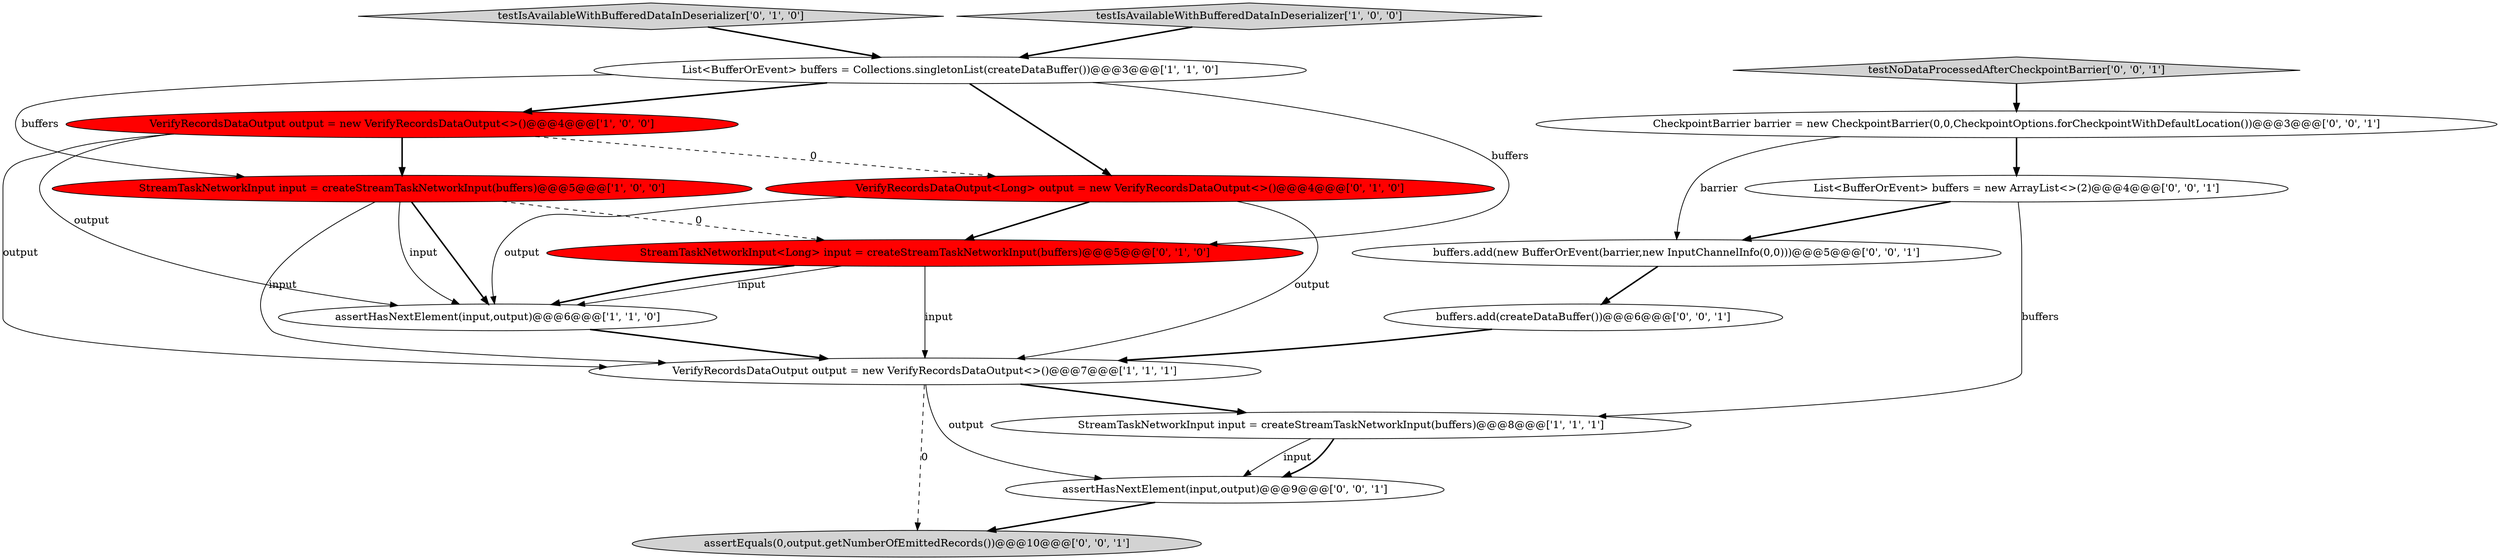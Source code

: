 digraph {
10 [style = filled, label = "List<BufferOrEvent> buffers = new ArrayList<>(2)@@@4@@@['0', '0', '1']", fillcolor = white, shape = ellipse image = "AAA0AAABBB3BBB"];
11 [style = filled, label = "assertEquals(0,output.getNumberOfEmittedRecords())@@@10@@@['0', '0', '1']", fillcolor = lightgray, shape = ellipse image = "AAA0AAABBB3BBB"];
15 [style = filled, label = "testNoDataProcessedAfterCheckpointBarrier['0', '0', '1']", fillcolor = lightgray, shape = diamond image = "AAA0AAABBB3BBB"];
6 [style = filled, label = "assertHasNextElement(input,output)@@@6@@@['1', '1', '0']", fillcolor = white, shape = ellipse image = "AAA0AAABBB1BBB"];
9 [style = filled, label = "testIsAvailableWithBufferedDataInDeserializer['0', '1', '0']", fillcolor = lightgray, shape = diamond image = "AAA0AAABBB2BBB"];
8 [style = filled, label = "StreamTaskNetworkInput<Long> input = createStreamTaskNetworkInput(buffers)@@@5@@@['0', '1', '0']", fillcolor = red, shape = ellipse image = "AAA1AAABBB2BBB"];
5 [style = filled, label = "testIsAvailableWithBufferedDataInDeserializer['1', '0', '0']", fillcolor = lightgray, shape = diamond image = "AAA0AAABBB1BBB"];
0 [style = filled, label = "VerifyRecordsDataOutput output = new VerifyRecordsDataOutput<>()@@@4@@@['1', '0', '0']", fillcolor = red, shape = ellipse image = "AAA1AAABBB1BBB"];
1 [style = filled, label = "StreamTaskNetworkInput input = createStreamTaskNetworkInput(buffers)@@@8@@@['1', '1', '1']", fillcolor = white, shape = ellipse image = "AAA0AAABBB1BBB"];
13 [style = filled, label = "buffers.add(new BufferOrEvent(barrier,new InputChannelInfo(0,0)))@@@5@@@['0', '0', '1']", fillcolor = white, shape = ellipse image = "AAA0AAABBB3BBB"];
2 [style = filled, label = "List<BufferOrEvent> buffers = Collections.singletonList(createDataBuffer())@@@3@@@['1', '1', '0']", fillcolor = white, shape = ellipse image = "AAA0AAABBB1BBB"];
4 [style = filled, label = "VerifyRecordsDataOutput output = new VerifyRecordsDataOutput<>()@@@7@@@['1', '1', '1']", fillcolor = white, shape = ellipse image = "AAA0AAABBB1BBB"];
12 [style = filled, label = "CheckpointBarrier barrier = new CheckpointBarrier(0,0,CheckpointOptions.forCheckpointWithDefaultLocation())@@@3@@@['0', '0', '1']", fillcolor = white, shape = ellipse image = "AAA0AAABBB3BBB"];
14 [style = filled, label = "buffers.add(createDataBuffer())@@@6@@@['0', '0', '1']", fillcolor = white, shape = ellipse image = "AAA0AAABBB3BBB"];
3 [style = filled, label = "StreamTaskNetworkInput input = createStreamTaskNetworkInput(buffers)@@@5@@@['1', '0', '0']", fillcolor = red, shape = ellipse image = "AAA1AAABBB1BBB"];
16 [style = filled, label = "assertHasNextElement(input,output)@@@9@@@['0', '0', '1']", fillcolor = white, shape = ellipse image = "AAA0AAABBB3BBB"];
7 [style = filled, label = "VerifyRecordsDataOutput<Long> output = new VerifyRecordsDataOutput<>()@@@4@@@['0', '1', '0']", fillcolor = red, shape = ellipse image = "AAA1AAABBB2BBB"];
0->3 [style = bold, label=""];
4->16 [style = solid, label="output"];
16->11 [style = bold, label=""];
7->4 [style = solid, label="output"];
9->2 [style = bold, label=""];
8->6 [style = solid, label="input"];
3->6 [style = bold, label=""];
8->6 [style = bold, label=""];
7->8 [style = bold, label=""];
0->6 [style = solid, label="output"];
0->4 [style = solid, label="output"];
6->4 [style = bold, label=""];
5->2 [style = bold, label=""];
2->0 [style = bold, label=""];
12->10 [style = bold, label=""];
2->3 [style = solid, label="buffers"];
12->13 [style = solid, label="barrier"];
10->1 [style = solid, label="buffers"];
10->13 [style = bold, label=""];
1->16 [style = solid, label="input"];
1->16 [style = bold, label=""];
3->6 [style = solid, label="input"];
3->8 [style = dashed, label="0"];
3->4 [style = solid, label="input"];
4->1 [style = bold, label=""];
15->12 [style = bold, label=""];
2->7 [style = bold, label=""];
4->11 [style = dashed, label="0"];
0->7 [style = dashed, label="0"];
7->6 [style = solid, label="output"];
13->14 [style = bold, label=""];
2->8 [style = solid, label="buffers"];
8->4 [style = solid, label="input"];
14->4 [style = bold, label=""];
}
